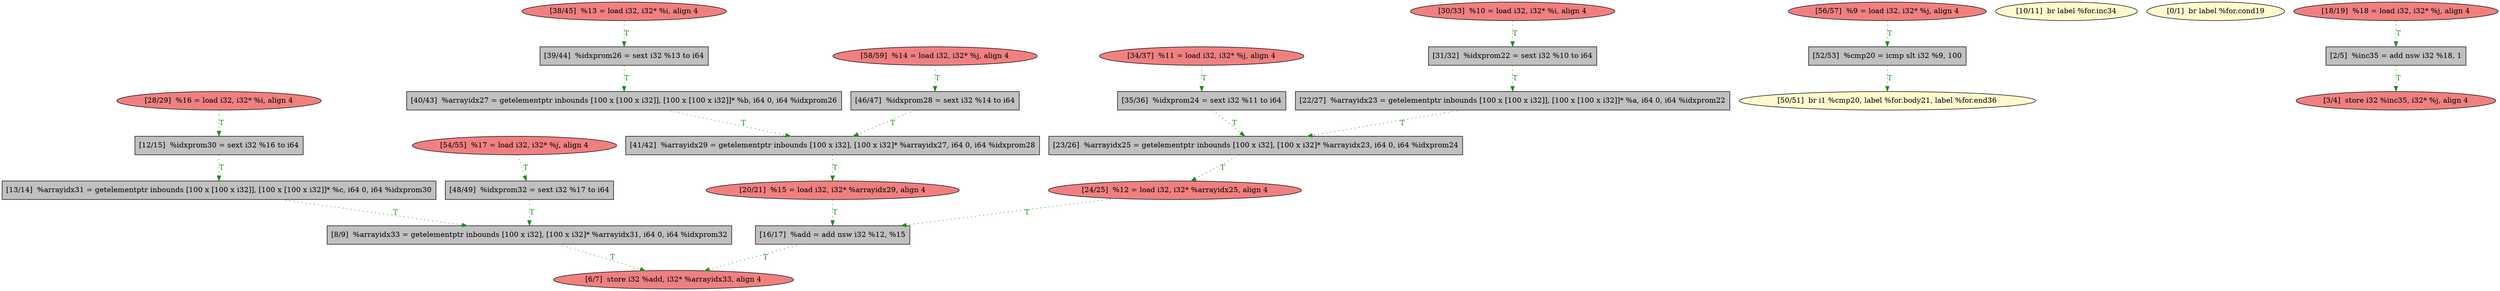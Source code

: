 
digraph G {


node1038 [fillcolor=lightcoral,label="[24/25]  %12 = load i32, i32* %arrayidx25, align 4",shape=ellipse,style=filled ]
node1039 [fillcolor=lightcoral,label="[58/59]  %14 = load i32, i32* %j, align 4",shape=ellipse,style=filled ]
node1037 [fillcolor=grey,label="[40/43]  %arrayidx27 = getelementptr inbounds [100 x [100 x i32]], [100 x [100 x i32]]* %b, i64 0, i64 %idxprom26",shape=rectangle,style=filled ]
node1036 [fillcolor=lightcoral,label="[56/57]  %9 = load i32, i32* %j, align 4",shape=ellipse,style=filled ]
node1035 [fillcolor=grey,label="[31/32]  %idxprom22 = sext i32 %10 to i64",shape=rectangle,style=filled ]
node1034 [fillcolor=grey,label="[23/26]  %arrayidx25 = getelementptr inbounds [100 x i32], [100 x i32]* %arrayidx23, i64 0, i64 %idxprom24",shape=rectangle,style=filled ]
node1033 [fillcolor=grey,label="[39/44]  %idxprom26 = sext i32 %13 to i64",shape=rectangle,style=filled ]
node1031 [fillcolor=grey,label="[35/36]  %idxprom24 = sext i32 %11 to i64",shape=rectangle,style=filled ]
node1028 [fillcolor=grey,label="[13/14]  %arrayidx31 = getelementptr inbounds [100 x [100 x i32]], [100 x [100 x i32]]* %c, i64 0, i64 %idxprom30",shape=rectangle,style=filled ]
node1015 [fillcolor=lemonchiffon,label="[10/11]  br label %for.inc34",shape=ellipse,style=filled ]
node1024 [fillcolor=lightcoral,label="[38/45]  %13 = load i32, i32* %i, align 4",shape=ellipse,style=filled ]
node1010 [fillcolor=lemonchiffon,label="[0/1]  br label %for.cond19",shape=ellipse,style=filled ]
node1013 [fillcolor=lightcoral,label="[6/7]  store i32 %add, i32* %arrayidx33, align 4",shape=ellipse,style=filled ]
node1029 [fillcolor=grey,label="[52/53]  %cmp20 = icmp slt i32 %9, 100",shape=rectangle,style=filled ]
node1011 [fillcolor=grey,label="[2/5]  %inc35 = add nsw i32 %18, 1",shape=rectangle,style=filled ]
node1032 [fillcolor=lightcoral,label="[54/55]  %17 = load i32, i32* %j, align 4",shape=ellipse,style=filled ]
node1014 [fillcolor=grey,label="[8/9]  %arrayidx33 = getelementptr inbounds [100 x i32], [100 x i32]* %arrayidx31, i64 0, i64 %idxprom32",shape=rectangle,style=filled ]
node1016 [fillcolor=grey,label="[12/15]  %idxprom30 = sext i32 %16 to i64",shape=rectangle,style=filled ]
node1017 [fillcolor=grey,label="[16/17]  %add = add nsw i32 %12, %15",shape=rectangle,style=filled ]
node1018 [fillcolor=lightcoral,label="[18/19]  %18 = load i32, i32* %j, align 4",shape=ellipse,style=filled ]
node1022 [fillcolor=lightcoral,label="[30/33]  %10 = load i32, i32* %i, align 4",shape=ellipse,style=filled ]
node1027 [fillcolor=lemonchiffon,label="[50/51]  br i1 %cmp20, label %for.body21, label %for.end36",shape=ellipse,style=filled ]
node1019 [fillcolor=lightcoral,label="[20/21]  %15 = load i32, i32* %arrayidx29, align 4",shape=ellipse,style=filled ]
node1026 [fillcolor=grey,label="[48/49]  %idxprom32 = sext i32 %17 to i64",shape=rectangle,style=filled ]
node1012 [fillcolor=lightcoral,label="[3/4]  store i32 %inc35, i32* %j, align 4",shape=ellipse,style=filled ]
node1020 [fillcolor=grey,label="[22/27]  %arrayidx23 = getelementptr inbounds [100 x [100 x i32]], [100 x [100 x i32]]* %a, i64 0, i64 %idxprom22",shape=rectangle,style=filled ]
node1025 [fillcolor=grey,label="[46/47]  %idxprom28 = sext i32 %14 to i64",shape=rectangle,style=filled ]
node1021 [fillcolor=lightcoral,label="[28/29]  %16 = load i32, i32* %i, align 4",shape=ellipse,style=filled ]
node1030 [fillcolor=grey,label="[41/42]  %arrayidx29 = getelementptr inbounds [100 x i32], [100 x i32]* %arrayidx27, i64 0, i64 %idxprom28",shape=rectangle,style=filled ]
node1023 [fillcolor=lightcoral,label="[34/37]  %11 = load i32, i32* %j, align 4",shape=ellipse,style=filled ]

node1014->node1013 [style=dotted,color=forestgreen,label="T",fontcolor=forestgreen ]
node1030->node1019 [style=dotted,color=forestgreen,label="T",fontcolor=forestgreen ]
node1028->node1014 [style=dotted,color=forestgreen,label="T",fontcolor=forestgreen ]
node1025->node1030 [style=dotted,color=forestgreen,label="T",fontcolor=forestgreen ]
node1031->node1034 [style=dotted,color=forestgreen,label="T",fontcolor=forestgreen ]
node1024->node1033 [style=dotted,color=forestgreen,label="T",fontcolor=forestgreen ]
node1026->node1014 [style=dotted,color=forestgreen,label="T",fontcolor=forestgreen ]
node1029->node1027 [style=dotted,color=forestgreen,label="T",fontcolor=forestgreen ]
node1033->node1037 [style=dotted,color=forestgreen,label="T",fontcolor=forestgreen ]
node1032->node1026 [style=dotted,color=forestgreen,label="T",fontcolor=forestgreen ]
node1019->node1017 [style=dotted,color=forestgreen,label="T",fontcolor=forestgreen ]
node1017->node1013 [style=dotted,color=forestgreen,label="T",fontcolor=forestgreen ]
node1037->node1030 [style=dotted,color=forestgreen,label="T",fontcolor=forestgreen ]
node1038->node1017 [style=dotted,color=forestgreen,label="T",fontcolor=forestgreen ]
node1039->node1025 [style=dotted,color=forestgreen,label="T",fontcolor=forestgreen ]
node1011->node1012 [style=dotted,color=forestgreen,label="T",fontcolor=forestgreen ]
node1036->node1029 [style=dotted,color=forestgreen,label="T",fontcolor=forestgreen ]
node1035->node1020 [style=dotted,color=forestgreen,label="T",fontcolor=forestgreen ]
node1022->node1035 [style=dotted,color=forestgreen,label="T",fontcolor=forestgreen ]
node1021->node1016 [style=dotted,color=forestgreen,label="T",fontcolor=forestgreen ]
node1016->node1028 [style=dotted,color=forestgreen,label="T",fontcolor=forestgreen ]
node1034->node1038 [style=dotted,color=forestgreen,label="T",fontcolor=forestgreen ]
node1018->node1011 [style=dotted,color=forestgreen,label="T",fontcolor=forestgreen ]
node1023->node1031 [style=dotted,color=forestgreen,label="T",fontcolor=forestgreen ]
node1020->node1034 [style=dotted,color=forestgreen,label="T",fontcolor=forestgreen ]


}
